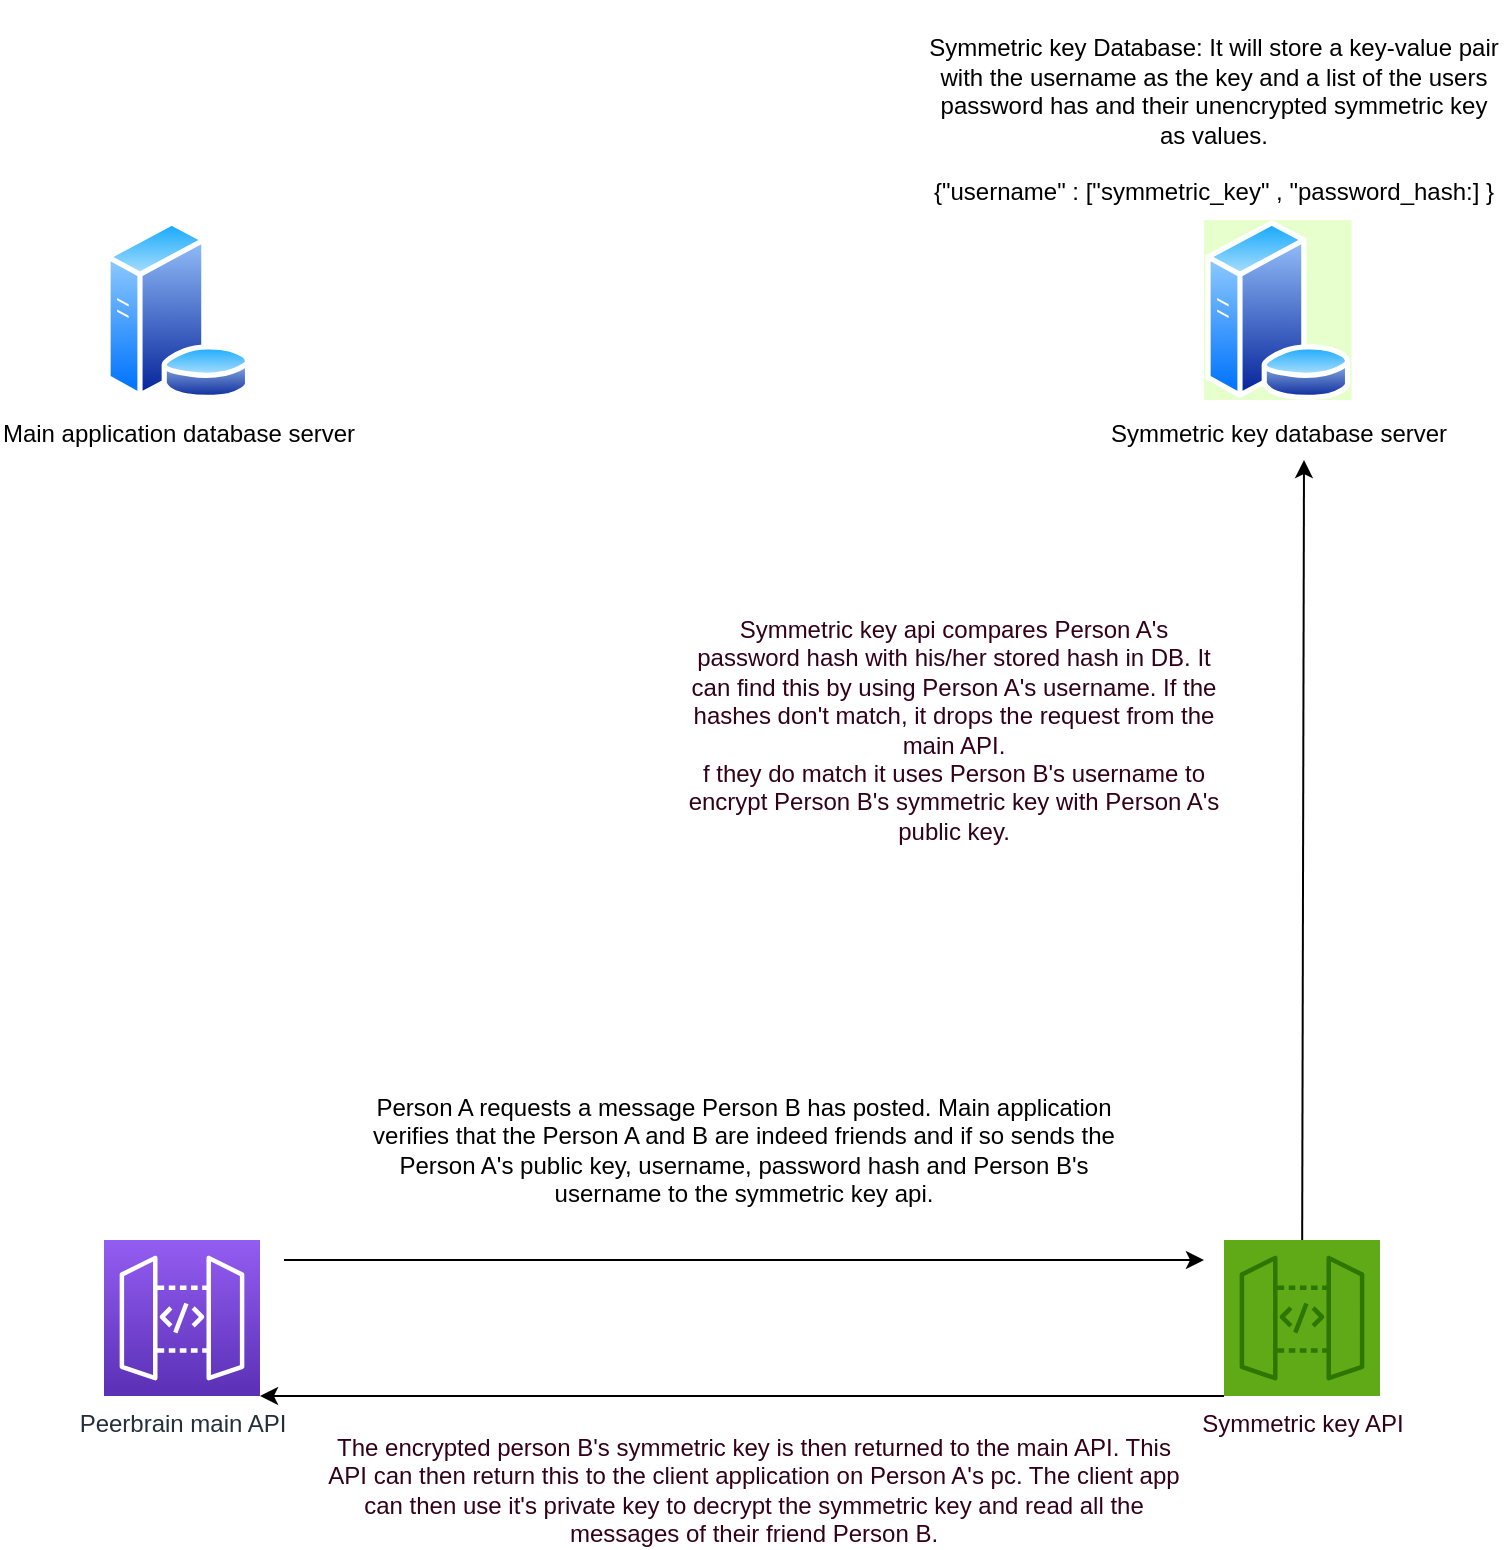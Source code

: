 <mxfile version="20.8.23" type="github">
  <diagram name="Page-1" id="0uLySRd697FRzdPYSLR3">
    <mxGraphModel dx="1221" dy="761" grid="1" gridSize="10" guides="1" tooltips="1" connect="1" arrows="1" fold="1" page="1" pageScale="1" pageWidth="850" pageHeight="1100" math="0" shadow="0">
      <root>
        <mxCell id="0" />
        <mxCell id="1" parent="0" />
        <mxCell id="U8ta5b5KrhjTRB8xtLqo-1" value="Main application database server" style="aspect=fixed;perimeter=ellipsePerimeter;html=1;align=center;shadow=0;dashed=0;spacingTop=3;image;image=img/lib/active_directory/database_server.svg;" vertex="1" parent="1">
          <mxGeometry x="90" y="150" width="73.8" height="90" as="geometry" />
        </mxCell>
        <mxCell id="U8ta5b5KrhjTRB8xtLqo-2" value="Symmetric key database server" style="aspect=fixed;perimeter=ellipsePerimeter;html=1;align=center;shadow=0;dashed=0;spacingTop=3;image;image=img/lib/active_directory/database_server.svg;imageBackground=#E6FFCC;" vertex="1" parent="1">
          <mxGeometry x="640" y="150" width="73.8" height="90" as="geometry" />
        </mxCell>
        <mxCell id="U8ta5b5KrhjTRB8xtLqo-3" value="Peerbrain main API" style="sketch=0;points=[[0,0,0],[0.25,0,0],[0.5,0,0],[0.75,0,0],[1,0,0],[0,1,0],[0.25,1,0],[0.5,1,0],[0.75,1,0],[1,1,0],[0,0.25,0],[0,0.5,0],[0,0.75,0],[1,0.25,0],[1,0.5,0],[1,0.75,0]];outlineConnect=0;fontColor=#232F3E;gradientColor=#945DF2;gradientDirection=north;fillColor=#5A30B5;strokeColor=#ffffff;dashed=0;verticalLabelPosition=bottom;verticalAlign=top;align=center;html=1;fontSize=12;fontStyle=0;aspect=fixed;shape=mxgraph.aws4.resourceIcon;resIcon=mxgraph.aws4.api_gateway;" vertex="1" parent="1">
          <mxGeometry x="90" y="660" width="78" height="78" as="geometry" />
        </mxCell>
        <mxCell id="U8ta5b5KrhjTRB8xtLqo-4" value="Symmetric key API" style="sketch=0;points=[[0,0,0],[0.25,0,0],[0.5,0,0],[0.75,0,0],[1,0,0],[0,1,0],[0.25,1,0],[0.5,1,0],[0.75,1,0],[1,1,0],[0,0.25,0],[0,0.5,0],[0,0.75,0],[1,0.25,0],[1,0.5,0],[1,0.75,0]];outlineConnect=0;gradientDirection=north;fillColor=#60a917;strokeColor=#2D7600;dashed=0;verticalLabelPosition=bottom;verticalAlign=top;align=center;html=1;fontSize=12;fontStyle=0;aspect=fixed;shape=mxgraph.aws4.resourceIcon;resIcon=mxgraph.aws4.api_gateway;fontColor=#33001A;" vertex="1" parent="1">
          <mxGeometry x="650" y="660" width="78" height="78" as="geometry" />
        </mxCell>
        <mxCell id="U8ta5b5KrhjTRB8xtLqo-5" value="Symmetric key Database: It will store a key-value pair with the username as the key and a list of the users password has and their unencrypted symmetric key as values.&lt;br&gt;&lt;br&gt;{&quot;username&quot; : [&quot;symmetric_key&quot; , &quot;password_hash:] }" style="text;html=1;strokeColor=none;fillColor=none;align=center;verticalAlign=middle;whiteSpace=wrap;rounded=0;" vertex="1" parent="1">
          <mxGeometry x="500" y="40" width="290" height="120" as="geometry" />
        </mxCell>
        <mxCell id="U8ta5b5KrhjTRB8xtLqo-6" value="" style="endArrow=classic;html=1;rounded=0;" edge="1" parent="1">
          <mxGeometry width="50" height="50" relative="1" as="geometry">
            <mxPoint x="180" y="670" as="sourcePoint" />
            <mxPoint x="640" y="670" as="targetPoint" />
          </mxGeometry>
        </mxCell>
        <mxCell id="U8ta5b5KrhjTRB8xtLqo-8" value="Person A requests a message Person B has posted. Main application verifies that the Person A and B are indeed friends and if so sends the Person A&#39;s public key, username, password hash and Person B&#39;s username to the symmetric key api. " style="text;html=1;strokeColor=none;fillColor=none;align=center;verticalAlign=middle;whiteSpace=wrap;rounded=0;" vertex="1" parent="1">
          <mxGeometry x="220" y="590" width="380" height="50" as="geometry" />
        </mxCell>
        <mxCell id="U8ta5b5KrhjTRB8xtLqo-11" value="" style="endArrow=classic;html=1;rounded=0;fontColor=#33001A;" edge="1" parent="1" source="U8ta5b5KrhjTRB8xtLqo-4">
          <mxGeometry width="50" height="50" relative="1" as="geometry">
            <mxPoint x="400" y="420" as="sourcePoint" />
            <mxPoint x="690" y="270" as="targetPoint" />
          </mxGeometry>
        </mxCell>
        <mxCell id="U8ta5b5KrhjTRB8xtLqo-12" value="Symmetric key api compares Person A&#39;s password hash with his/her stored hash in DB. It can find this by using Person A&#39;s username. If the hashes don&#39;t match, it drops the request from the main API. &lt;br&gt;f they do match it uses Person B&#39;s username to encrypt Person B&#39;s symmetric key with Person A&#39;s public key. " style="text;html=1;strokeColor=none;fillColor=none;align=center;verticalAlign=middle;whiteSpace=wrap;rounded=0;fontColor=#33001A;" vertex="1" parent="1">
          <mxGeometry x="380" y="390" width="270" height="30" as="geometry" />
        </mxCell>
        <mxCell id="U8ta5b5KrhjTRB8xtLqo-13" value="" style="endArrow=classic;html=1;rounded=0;fontColor=#33001A;exitX=0;exitY=1;exitDx=0;exitDy=0;exitPerimeter=0;entryX=1;entryY=1;entryDx=0;entryDy=0;entryPerimeter=0;" edge="1" parent="1" source="U8ta5b5KrhjTRB8xtLqo-4" target="U8ta5b5KrhjTRB8xtLqo-3">
          <mxGeometry width="50" height="50" relative="1" as="geometry">
            <mxPoint x="400" y="480" as="sourcePoint" />
            <mxPoint x="170" y="730" as="targetPoint" />
          </mxGeometry>
        </mxCell>
        <mxCell id="U8ta5b5KrhjTRB8xtLqo-14" value="The encrypted person B&#39;s symmetric key is then returned to the main API. This API can then return this to the client application on Person A&#39;s pc. The client app can then use it&#39;s private key to decrypt the symmetric key and read all the messages of their friend Person B." style="text;html=1;strokeColor=none;fillColor=none;align=center;verticalAlign=middle;whiteSpace=wrap;rounded=0;fontColor=#33001A;" vertex="1" parent="1">
          <mxGeometry x="200" y="770" width="430" height="30" as="geometry" />
        </mxCell>
      </root>
    </mxGraphModel>
  </diagram>
</mxfile>

